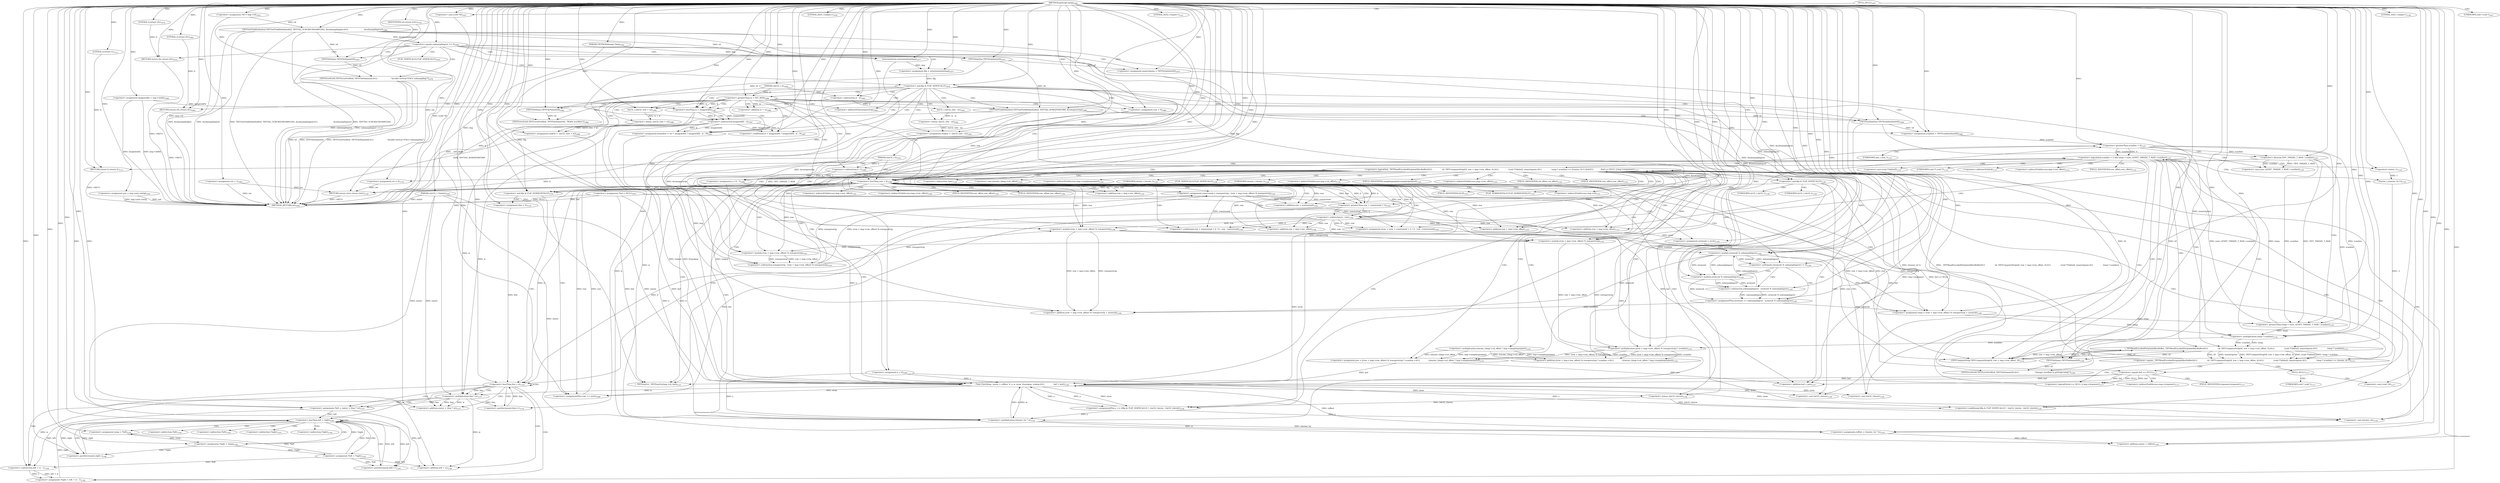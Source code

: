 digraph "gtStripContig" {  
"48316" [label = <(METHOD,gtStripContig)<SUB>1050</SUB>> ]
"48706" [label = <(METHOD_RETURN,int)<SUB>1050</SUB>> ]
"48317" [label = <(PARAM,TIFFRGBAImage *img)<SUB>1050</SUB>> ]
"48318" [label = <(PARAM,uint32_t *raster)<SUB>1050</SUB>> ]
"48319" [label = <(PARAM,uint32_t w)<SUB>1050</SUB>> ]
"48320" [label = <(PARAM,uint32_t h)<SUB>1051</SUB>> ]
"48323" [label = <(&lt;operator&gt;.assignment,*tif = img-&gt;tif)<SUB>1053</SUB>> ]
"48329" [label = <(&lt;operator&gt;.assignment,put = img-&gt;put.contig)<SUB>1054</SUB>> ]
"48343" [label = <(&lt;operator&gt;.assignment,*buf = NULL)<SUB>1057</SUB>> ]
"48354" [label = <(&lt;operator&gt;.assignment,imagewidth = img-&gt;width)<SUB>1060</SUB>> ]
"48364" [label = <(&lt;operator&gt;.assignment,ret = 1)<SUB>1063</SUB>> ]
"48368" [label = <(TIFFGetFieldDefaulted,TIFFGetFieldDefaulted(tif, TIFFTAG_YCBCRSUBSAMPLING, &amp;subsamplinghor,\012                          &amp;subsamplingver))<SUB>1066</SUB>> ]
"48387" [label = <(&lt;operator&gt;.assignment,maxstripsize = TIFFStripSize(tif))<SUB>1075</SUB>> ]
"48391" [label = <(&lt;operator&gt;.assignment,flip = setorientation(img))<SUB>1077</SUB>> ]
"48438" [label = <(TIFFGetFieldDefaulted,TIFFGetFieldDefaulted(tif, TIFFTAG_ROWSPERSTRIP, &amp;rowsperstrip))<SUB>1094</SUB>> ]
"48443" [label = <(&lt;operator&gt;.assignment,scanline = TIFFScanlineSize(tif))<SUB>1096</SUB>> ]
"48447" [label = <(&lt;operator&gt;.assignment,fromskew = (w &lt; imagewidth ? imagewidth - w : 0))<SUB>1097</SUB>> ]
"48699" [label = <(_TIFFfreeExt,_TIFFfreeExt(img-&gt;tif, buf))<SUB>1151</SUB>> ]
"48704" [label = <(RETURN,return (ret);,return (ret);)<SUB>1152</SUB>> ]
"48376" [label = <(&lt;operator&gt;.equals,subsamplingver == 0)<SUB>1068</SUB>> ]
"48396" [label = <(&lt;operator&gt;.and,flip &amp; FLIP_VERTICALLY)<SUB>1078</SUB>> ]
"48462" [label = <(&lt;operator&gt;.lessThan,row &lt; h)<SUB>1098</SUB>> ]
"48465" [label = <(&lt;operator&gt;.assignmentPlus,row += nrow)<SUB>1098</SUB>> ]
"48642" [label = <(&lt;operator&gt;.and,flip &amp; FLIP_HORIZONTALLY)<SUB>1131</SUB>> ]
"48705" [label = <(IDENTIFIER,ret,return (ret);)<SUB>1152</SUB>> ]
"48380" [label = <(TIFFErrorExtR,TIFFErrorExtR(tif, TIFFFileName(tif),\012                      &quot;Invalid vertical YCbCr subsampling&quot;))<SUB>1070</SUB>> ]
"48385" [label = <(RETURN,return (0);,return (0);)<SUB>1072</SUB>> ]
"48389" [label = <(TIFFStripSize,TIFFStripSize(tif))<SUB>1075</SUB>> ]
"48393" [label = <(setorientation,setorientation(img))<SUB>1077</SUB>> ]
"48414" [label = <(&lt;operator&gt;.assignment,y = h - 1)<SUB>1085</SUB>> ]
"48419" [label = <(&lt;operator&gt;.assignment,toskew = -(int32_t)(w + w))<SUB>1086</SUB>> ]
"48445" [label = <(TIFFScanlineSize,TIFFScanlineSize(tif))<SUB>1096</SUB>> ]
"48449" [label = <(&lt;operator&gt;.conditional,w &lt; imagewidth ? imagewidth - w : 0)<SUB>1097</SUB>> ]
"48459" [label = <(&lt;operator&gt;.assignment,row = 0)<SUB>1098</SUB>> ]
"48470" [label = <(&lt;operator&gt;.assignment,rowstoread = rowsperstrip - (row + img-&gt;row_offset) % rowsperstrip)<SUB>1101</SUB>> ]
"48481" [label = <(&lt;operator&gt;.assignment,nrow = (row + rowstoread &gt; h ? h - row : rowstoread))<SUB>1102</SUB>> ]
"48493" [label = <(&lt;operator&gt;.assignment,nrowsub = nrow)<SUB>1103</SUB>> ]
"48510" [label = <(&lt;operator&gt;.assignment,temp = (row + img-&gt;row_offset) % rowsperstrip + nrowsub)<SUB>1106</SUB>> ]
"48581" [label = <(&lt;operator&gt;.assignment,pos = ((row + img-&gt;row_offset) % rowsperstrip) * scanline +\012              ((tmsize_t)img-&gt;col_offset * img-&gt;samplesperpixel))<SUB>1123</SUB>> ]
"48603" [label = <(&lt;operator&gt;.assignment,roffset = (tmsize_t)y * w)<SUB>1125</SUB>> ]
"48610" [label = <(*put,(*put)(img, raster + roffset, 0, y, w, nrow, fromskew, toskew,\012               buf + pos))<SUB>1126</SUB>> ]
"48626" [label = <(&lt;operator&gt;.assignmentPlus,y += ((flip &amp; FLIP_VERTICALLY) ? -(int32_t)nrow : (int32_t)nrow))<SUB>1128</SUB>> ]
"48347" [label = <(&lt;operator&gt;.cast,(void *)0)<SUB>1057</SUB>> ]
"48386" [label = <(LITERAL,0,return (0);)<SUB>1072</SUB>> ]
"48403" [label = <(&lt;operator&gt;.greaterThan,w &gt; INT_MAX)<SUB>1080</SUB>> ]
"48428" [label = <(&lt;operator&gt;.assignment,y = 0)<SUB>1090</SUB>> ]
"48431" [label = <(&lt;operator&gt;.assignment,toskew = -(int32_t)(w - w))<SUB>1091</SUB>> ]
"48450" [label = <(&lt;operator&gt;.lessThan,w &lt; imagewidth)<SUB>1097</SUB>> ]
"48453" [label = <(&lt;operator&gt;.subtraction,imagewidth - w)<SUB>1097</SUB>> ]
"48497" [label = <(&lt;operator&gt;.notEquals,(nrowsub % subsamplingver) != 0)<SUB>1104</SUB>> ]
"48522" [label = <(&lt;operator&gt;.logicalAnd,scanline &gt; 0 &amp;&amp; temp &gt; (size_t)(TIFF_TMSIZE_T_MAX / scanline))<SUB>1107</SUB>> ]
"48542" [label = <(&lt;operator&gt;.logicalAnd,_TIFFReadEncodedStripAndAllocBuffer(\012                tif, TIFFComputeStrip(tif, row + img-&gt;row_offset, 0),\012                (void **)(&amp;buf), maxstripsize,\012                temp * scanline) == (tmsize_t)(-1) &amp;&amp;\012            (buf == NULL || img-&gt;stoponerr))<SUB>1113</SUB>> ]
"48654" [label = <(&lt;operator&gt;.lessThan,line &lt; h)<SUB>1135</SUB>> ]
"48657" [label = <(&lt;operator&gt;.postIncrement,line++)<SUB>1135</SUB>> ]
"48382" [label = <(TIFFFileName,TIFFFileName(tif))<SUB>1070</SUB>> ]
"48400" [label = <(LITERAL,0x01,&lt;empty&gt;)<SUB>1078</SUB>> ]
"48407" [label = <(TIFFErrorExtR,TIFFErrorExtR(tif, TIFFFileName(tif), &quot;Width overflow&quot;))<SUB>1082</SUB>> ]
"48412" [label = <(RETURN,return (0);,return (0);)<SUB>1083</SUB>> ]
"48416" [label = <(&lt;operator&gt;.subtraction,h - 1)<SUB>1085</SUB>> ]
"48421" [label = <(&lt;operator&gt;.minus,-(int32_t)(w + w))<SUB>1086</SUB>> ]
"48472" [label = <(&lt;operator&gt;.subtraction,rowsperstrip - (row + img-&gt;row_offset) % rowsperstrip)<SUB>1101</SUB>> ]
"48483" [label = <(&lt;operator&gt;.conditional,row + rowstoread &gt; h ? h - row : rowstoread)<SUB>1102</SUB>> ]
"48503" [label = <(&lt;operator&gt;.assignmentPlus,nrowsub += subsamplingver - nrowsub % subsamplingver)<SUB>1105</SUB>> ]
"48512" [label = <(&lt;operator&gt;.addition,(row + img-&gt;row_offset) % rowsperstrip + nrowsub)<SUB>1106</SUB>> ]
"48534" [label = <(TIFFErrorExtR,TIFFErrorExtR(tif, TIFFFileName(tif),\012                          &quot;Integer overflow in gtStripContig&quot;))<SUB>1109</SUB>> ]
"48539" [label = <(RETURN,return 0;,return 0;)<SUB>1111</SUB>> ]
"48577" [label = <(&lt;operator&gt;.assignment,ret = 0)<SUB>1119</SUB>> ]
"48583" [label = <(&lt;operator&gt;.addition,((row + img-&gt;row_offset) % rowsperstrip) * scanline +\012              ((tmsize_t)img-&gt;col_offset * img-&gt;samplesperpixel))<SUB>1123</SUB>> ]
"48605" [label = <(&lt;operator&gt;.multiplication,(tmsize_t)y * w)<SUB>1125</SUB>> ]
"48614" [label = <(&lt;operator&gt;.addition,raster + roffset)<SUB>1126</SUB>> ]
"48623" [label = <(&lt;operator&gt;.addition,buf + pos)<SUB>1127</SUB>> ]
"48628" [label = <(&lt;operator&gt;.conditional,(flip &amp; FLIP_VERTICALLY) ? -(int32_t)nrow : (int32_t)nrow)<SUB>1128</SUB>> ]
"48646" [label = <(LITERAL,0x02,&lt;empty&gt;)<SUB>1131</SUB>> ]
"48651" [label = <(&lt;operator&gt;.assignment,line = 0)<SUB>1135</SUB>> ]
"48661" [label = <(&lt;operator&gt;.assignment,*left = raster + (line * w))<SUB>1137</SUB>> ]
"48669" [label = <(&lt;operator&gt;.assignment,*right = left + w - 1)<SUB>1138</SUB>> ]
"48413" [label = <(LITERAL,0,return (0);)<SUB>1083</SUB>> ]
"48422" [label = <(int32_t,(int32_t)(w + w))<SUB>1086</SUB>> ]
"48433" [label = <(&lt;operator&gt;.minus,-(int32_t)(w - w))<SUB>1091</SUB>> ]
"48474" [label = <(&lt;operator&gt;.modulo,(row + img-&gt;row_offset) % rowsperstrip)<SUB>1101</SUB>> ]
"48484" [label = <(&lt;operator&gt;.greaterThan,row + rowstoread &gt; h)<SUB>1102</SUB>> ]
"48489" [label = <(&lt;operator&gt;.subtraction,h - row)<SUB>1102</SUB>> ]
"48498" [label = <(&lt;operator&gt;.modulo,nrowsub % subsamplingver)<SUB>1104</SUB>> ]
"48513" [label = <(&lt;operator&gt;.modulo,(row + img-&gt;row_offset) % rowsperstrip)<SUB>1106</SUB>> ]
"48523" [label = <(&lt;operator&gt;.greaterThan,scanline &gt; 0)<SUB>1107</SUB>> ]
"48526" [label = <(&lt;operator&gt;.greaterThan,temp &gt; (size_t)(TIFF_TMSIZE_T_MAX / scanline))<SUB>1107</SUB>> ]
"48540" [label = <(LITERAL,0,return 0;)<SUB>1111</SUB>> ]
"48543" [label = <(&lt;operator&gt;.equals,_TIFFReadEncodedStripAndAllocBuffer(\012                tif, TIFFComputeStrip(tif, row + img-&gt;row_offset, 0),\012                (void **)(&amp;buf), maxstripsize,\012                temp * scanline) == (tmsize_t)(-1))<SUB>1113</SUB>> ]
"48565" [label = <(&lt;operator&gt;.logicalOr,buf == NULL || img-&gt;stoponerr)<SUB>1117</SUB>> ]
"48584" [label = <(&lt;operator&gt;.multiplication,((row + img-&gt;row_offset) % rowsperstrip) * scanline)<SUB>1123</SUB>> ]
"48593" [label = <(&lt;operator&gt;.multiplication,(tmsize_t)img-&gt;col_offset * img-&gt;samplesperpixel)<SUB>1124</SUB>> ]
"48606" [label = <(&lt;operator&gt;.cast,(tmsize_t)y)<SUB>1125</SUB>> ]
"48629" [label = <(&lt;operator&gt;.and,flip &amp; FLIP_VERTICALLY)<SUB>1128</SUB>> ]
"48634" [label = <(&lt;operator&gt;.minus,-(int32_t)nrow)<SUB>1128</SUB>> ]
"48638" [label = <(&lt;operator&gt;.cast,(int32_t)nrow)<SUB>1128</SUB>> ]
"48677" [label = <(&lt;operator&gt;.lessThan,left &lt; right)<SUB>1140</SUB>> ]
"48409" [label = <(TIFFFileName,TIFFFileName(tif))<SUB>1082</SUB>> ]
"48423" [label = <(&lt;operator&gt;.addition,w + w)<SUB>1086</SUB>> ]
"48434" [label = <(int32_t,(int32_t)(w - w))<SUB>1091</SUB>> ]
"48475" [label = <(&lt;operator&gt;.addition,row + img-&gt;row_offset)<SUB>1101</SUB>> ]
"48485" [label = <(&lt;operator&gt;.addition,row + rowstoread)<SUB>1102</SUB>> ]
"48505" [label = <(&lt;operator&gt;.subtraction,subsamplingver - nrowsub % subsamplingver)<SUB>1105</SUB>> ]
"48514" [label = <(&lt;operator&gt;.addition,row + img-&gt;row_offset)<SUB>1106</SUB>> ]
"48528" [label = <(&lt;operator&gt;.cast,(size_t)(TIFF_TMSIZE_T_MAX / scanline))<SUB>1107</SUB>> ]
"48536" [label = <(TIFFFileName,TIFFFileName(tif))<SUB>1109</SUB>> ]
"48544" [label = <(_TIFFReadEncodedStripAndAllocBuffer,_TIFFReadEncodedStripAndAllocBuffer(\012                tif, TIFFComputeStrip(tif, row + img-&gt;row_offset, 0),\012                (void **)(&amp;buf), maxstripsize,\012                temp * scanline))<SUB>1113</SUB>> ]
"48562" [label = <(tmsize_t,(tmsize_t)(-1))<SUB>1116</SUB>> ]
"48566" [label = <(&lt;operator&gt;.equals,buf == NULL)<SUB>1117</SUB>> ]
"48585" [label = <(&lt;operator&gt;.modulo,(row + img-&gt;row_offset) % rowsperstrip)<SUB>1123</SUB>> ]
"48635" [label = <(&lt;operator&gt;.cast,(int32_t)nrow)<SUB>1128</SUB>> ]
"48663" [label = <(&lt;operator&gt;.addition,raster + (line * w))<SUB>1137</SUB>> ]
"48671" [label = <(&lt;operator&gt;.subtraction,left + w - 1)<SUB>1138</SUB>> ]
"48682" [label = <(&lt;operator&gt;.assignment,temp = *left)<SUB>1142</SUB>> ]
"48686" [label = <(&lt;operator&gt;.assignment,*left = *right)<SUB>1143</SUB>> ]
"48691" [label = <(&lt;operator&gt;.assignment,*right = temp)<SUB>1144</SUB>> ]
"48695" [label = <(&lt;operator&gt;.postIncrement,left++)<SUB>1145</SUB>> ]
"48697" [label = <(&lt;operator&gt;.postDecrement,right--)<SUB>1146</SUB>> ]
"48435" [label = <(&lt;operator&gt;.subtraction,w - w)<SUB>1091</SUB>> ]
"48507" [label = <(&lt;operator&gt;.modulo,nrowsub % subsamplingver)<SUB>1105</SUB>> ]
"48530" [label = <(&lt;operator&gt;.division,TIFF_TMSIZE_T_MAX / scanline)<SUB>1107</SUB>> ]
"48546" [label = <(TIFFComputeStrip,TIFFComputeStrip(tif, row + img-&gt;row_offset, 0))<SUB>1114</SUB>> ]
"48559" [label = <(&lt;operator&gt;.multiplication,temp * scanline)<SUB>1116</SUB>> ]
"48563" [label = <(&lt;operator&gt;.minus,-1)<SUB>1116</SUB>> ]
"48586" [label = <(&lt;operator&gt;.addition,row + img-&gt;row_offset)<SUB>1123</SUB>> ]
"48633" [label = <(LITERAL,0x01,&lt;empty&gt;)<SUB>1128</SUB>> ]
"48665" [label = <(&lt;operator&gt;.multiplication,line * w)<SUB>1137</SUB>> ]
"48672" [label = <(&lt;operator&gt;.addition,left + w)<SUB>1138</SUB>> ]
"48548" [label = <(&lt;operator&gt;.addition,row + img-&gt;row_offset)<SUB>1114</SUB>> ]
"48570" [label = <(&lt;operator&gt;.cast,(void *)0)<SUB>1117</SUB>> ]
"48345" [label = <(NULL,NULL)<SUB>1057</SUB>> ]
"48441" [label = <(&lt;operator&gt;.addressOf,&amp;rowsperstrip)<SUB>1094</SUB>> ]
"48700" [label = <(&lt;operator&gt;.indirectFieldAccess,img-&gt;tif)<SUB>1151</SUB>> ]
"48398" [label = <(FLIP_VERTICALLY,FLIP_VERTICALLY)<SUB>1078</SUB>> ]
"48644" [label = <(FLIP_HORIZONTALLY,FLIP_HORIZONTALLY)<SUB>1131</SUB>> ]
"48702" [label = <(FIELD_IDENTIFIER,tif,tif)<SUB>1151</SUB>> ]
"48611" [label = <(&lt;operator&gt;.indirection,*put)<SUB>1126</SUB>> ]
"48348" [label = <(UNKNOWN,void *,void *)<SUB>1057</SUB>> ]
"48573" [label = <(&lt;operator&gt;.indirectFieldAccess,img-&gt;stoponerr)<SUB>1117</SUB>> ]
"48594" [label = <(&lt;operator&gt;.cast,(tmsize_t)img-&gt;col_offset)<SUB>1124</SUB>> ]
"48599" [label = <(&lt;operator&gt;.indirectFieldAccess,img-&gt;samplesperpixel)<SUB>1124</SUB>> ]
"48607" [label = <(UNKNOWN,tmsize_t,tmsize_t)<SUB>1125</SUB>> ]
"48631" [label = <(FLIP_VERTICALLY,FLIP_VERTICALLY)<SUB>1128</SUB>> ]
"48639" [label = <(UNKNOWN,int32_t,int32_t)<SUB>1128</SUB>> ]
"48477" [label = <(&lt;operator&gt;.indirectFieldAccess,img-&gt;row_offset)<SUB>1101</SUB>> ]
"48516" [label = <(&lt;operator&gt;.indirectFieldAccess,img-&gt;row_offset)<SUB>1106</SUB>> ]
"48529" [label = <(UNKNOWN,size_t,size_t)<SUB>1107</SUB>> ]
"48554" [label = <(&lt;operator&gt;.cast,(void **)(&amp;buf))<SUB>1115</SUB>> ]
"48568" [label = <(NULL,NULL)<SUB>1117</SUB>> ]
"48575" [label = <(FIELD_IDENTIFIER,stoponerr,stoponerr)<SUB>1117</SUB>> ]
"48595" [label = <(UNKNOWN,tmsize_t,tmsize_t)<SUB>1124</SUB>> ]
"48596" [label = <(&lt;operator&gt;.indirectFieldAccess,img-&gt;col_offset)<SUB>1124</SUB>> ]
"48601" [label = <(FIELD_IDENTIFIER,samplesperpixel,samplesperpixel)<SUB>1124</SUB>> ]
"48636" [label = <(UNKNOWN,int32_t,int32_t)<SUB>1128</SUB>> ]
"48479" [label = <(FIELD_IDENTIFIER,row_offset,row_offset)<SUB>1101</SUB>> ]
"48518" [label = <(FIELD_IDENTIFIER,row_offset,row_offset)<SUB>1106</SUB>> ]
"48555" [label = <(UNKNOWN,void **,void **)<SUB>1115</SUB>> ]
"48556" [label = <(&lt;operator&gt;.addressOf,&amp;buf)<SUB>1115</SUB>> ]
"48588" [label = <(&lt;operator&gt;.indirectFieldAccess,img-&gt;row_offset)<SUB>1123</SUB>> ]
"48598" [label = <(FIELD_IDENTIFIER,col_offset,col_offset)<SUB>1124</SUB>> ]
"48684" [label = <(&lt;operator&gt;.indirection,*left)<SUB>1142</SUB>> ]
"48687" [label = <(&lt;operator&gt;.indirection,*left)<SUB>1143</SUB>> ]
"48689" [label = <(&lt;operator&gt;.indirection,*right)<SUB>1143</SUB>> ]
"48692" [label = <(&lt;operator&gt;.indirection,*right)<SUB>1144</SUB>> ]
"48550" [label = <(&lt;operator&gt;.indirectFieldAccess,img-&gt;row_offset)<SUB>1114</SUB>> ]
"48590" [label = <(FIELD_IDENTIFIER,row_offset,row_offset)<SUB>1123</SUB>> ]
"48552" [label = <(FIELD_IDENTIFIER,row_offset,row_offset)<SUB>1114</SUB>> ]
"48571" [label = <(UNKNOWN,void *,void *)<SUB>1117</SUB>> ]
  "48412" -> "48706"  [ label = "DDG: &lt;RET&gt;"] 
  "48385" -> "48706"  [ label = "DDG: &lt;RET&gt;"] 
  "48539" -> "48706"  [ label = "DDG: &lt;RET&gt;"] 
  "48704" -> "48706"  [ label = "DDG: &lt;RET&gt;"] 
  "48317" -> "48706"  [ label = "DDG: img"] 
  "48318" -> "48706"  [ label = "DDG: raster"] 
  "48319" -> "48706"  [ label = "DDG: w"] 
  "48320" -> "48706"  [ label = "DDG: h"] 
  "48323" -> "48706"  [ label = "DDG: img-&gt;tif"] 
  "48329" -> "48706"  [ label = "DDG: put"] 
  "48329" -> "48706"  [ label = "DDG: img-&gt;put.contig"] 
  "48343" -> "48706"  [ label = "DDG: buf"] 
  "48343" -> "48706"  [ label = "DDG: NULL"] 
  "48347" -> "48706"  [ label = "DDG: (void *)0"] 
  "48354" -> "48706"  [ label = "DDG: imagewidth"] 
  "48354" -> "48706"  [ label = "DDG: img-&gt;width"] 
  "48364" -> "48706"  [ label = "DDG: ret"] 
  "48368" -> "48706"  [ label = "DDG: &amp;subsamplinghor"] 
  "48368" -> "48706"  [ label = "DDG: &amp;subsamplingver"] 
  "48368" -> "48706"  [ label = "DDG: TIFFGetFieldDefaulted(tif, TIFFTAG_YCBCRSUBSAMPLING, &amp;subsamplinghor,\012                          &amp;subsamplingver)"] 
  "48376" -> "48706"  [ label = "DDG: subsamplingver"] 
  "48376" -> "48706"  [ label = "DDG: subsamplingver == 0"] 
  "48380" -> "48706"  [ label = "DDG: tif"] 
  "48380" -> "48706"  [ label = "DDG: TIFFFileName(tif)"] 
  "48380" -> "48706"  [ label = "DDG: TIFFErrorExtR(tif, TIFFFileName(tif),\012                      &quot;Invalid vertical YCbCr subsampling&quot;)"] 
  "48530" -> "48706"  [ label = "DDG: TIFF_TMSIZE_T_MAX"] 
  "48368" -> "48706"  [ label = "DDG: TIFFTAG_YCBCRSUBSAMPLING"] 
  "48403" -> "48706"  [ label = "DDG: __INT_MAX__"] 
  "48438" -> "48706"  [ label = "DDG: TIFFTAG_ROWSPERSTRIP"] 
  "48316" -> "48317"  [ label = "DDG: "] 
  "48316" -> "48318"  [ label = "DDG: "] 
  "48316" -> "48319"  [ label = "DDG: "] 
  "48316" -> "48320"  [ label = "DDG: "] 
  "48316" -> "48343"  [ label = "DDG: "] 
  "48316" -> "48364"  [ label = "DDG: "] 
  "48389" -> "48387"  [ label = "DDG: tif"] 
  "48393" -> "48391"  [ label = "DDG: img"] 
  "48445" -> "48443"  [ label = "DDG: tif"] 
  "48453" -> "48447"  [ label = "DDG: imagewidth"] 
  "48453" -> "48447"  [ label = "DDG: w"] 
  "48316" -> "48447"  [ label = "DDG: "] 
  "48705" -> "48704"  [ label = "DDG: ret"] 
  "48577" -> "48704"  [ label = "DDG: ret"] 
  "48364" -> "48704"  [ label = "DDG: ret"] 
  "48316" -> "48323"  [ label = "DDG: "] 
  "48316" -> "48329"  [ label = "DDG: "] 
  "48316" -> "48354"  [ label = "DDG: "] 
  "48323" -> "48368"  [ label = "DDG: tif"] 
  "48316" -> "48368"  [ label = "DDG: "] 
  "48316" -> "48387"  [ label = "DDG: "] 
  "48316" -> "48391"  [ label = "DDG: "] 
  "48389" -> "48438"  [ label = "DDG: tif"] 
  "48316" -> "48438"  [ label = "DDG: "] 
  "48316" -> "48443"  [ label = "DDG: "] 
  "48316" -> "48465"  [ label = "DDG: "] 
  "48610" -> "48465"  [ label = "DDG: nrow"] 
  "48343" -> "48699"  [ label = "DDG: buf"] 
  "48566" -> "48699"  [ label = "DDG: buf"] 
  "48316" -> "48699"  [ label = "DDG: "] 
  "48316" -> "48705"  [ label = "DDG: "] 
  "48368" -> "48376"  [ label = "DDG: &amp;subsamplingver"] 
  "48316" -> "48376"  [ label = "DDG: "] 
  "48386" -> "48385"  [ label = "DDG: 0"] 
  "48316" -> "48385"  [ label = "DDG: "] 
  "48368" -> "48389"  [ label = "DDG: tif"] 
  "48316" -> "48389"  [ label = "DDG: "] 
  "48317" -> "48393"  [ label = "DDG: img"] 
  "48316" -> "48393"  [ label = "DDG: "] 
  "48391" -> "48396"  [ label = "DDG: flip"] 
  "48316" -> "48396"  [ label = "DDG: "] 
  "48416" -> "48414"  [ label = "DDG: h"] 
  "48416" -> "48414"  [ label = "DDG: 1"] 
  "48421" -> "48419"  [ label = "DDG: (int32_t)(w + w)"] 
  "48438" -> "48445"  [ label = "DDG: tif"] 
  "48316" -> "48445"  [ label = "DDG: "] 
  "48453" -> "48449"  [ label = "DDG: imagewidth"] 
  "48453" -> "48449"  [ label = "DDG: w"] 
  "48316" -> "48449"  [ label = "DDG: "] 
  "48316" -> "48459"  [ label = "DDG: "] 
  "48459" -> "48462"  [ label = "DDG: row"] 
  "48465" -> "48462"  [ label = "DDG: row"] 
  "48316" -> "48462"  [ label = "DDG: "] 
  "48416" -> "48462"  [ label = "DDG: h"] 
  "48484" -> "48462"  [ label = "DDG: h"] 
  "48489" -> "48462"  [ label = "DDG: h"] 
  "48320" -> "48462"  [ label = "DDG: h"] 
  "48489" -> "48465"  [ label = "DDG: row"] 
  "48462" -> "48465"  [ label = "DDG: row"] 
  "48472" -> "48470"  [ label = "DDG: rowsperstrip"] 
  "48472" -> "48470"  [ label = "DDG: (row + img-&gt;row_offset) % rowsperstrip"] 
  "48489" -> "48481"  [ label = "DDG: h"] 
  "48489" -> "48481"  [ label = "DDG: row"] 
  "48316" -> "48481"  [ label = "DDG: "] 
  "48470" -> "48481"  [ label = "DDG: rowstoread"] 
  "48481" -> "48493"  [ label = "DDG: nrow"] 
  "48316" -> "48493"  [ label = "DDG: "] 
  "48513" -> "48510"  [ label = "DDG: row + img-&gt;row_offset"] 
  "48513" -> "48510"  [ label = "DDG: rowsperstrip"] 
  "48498" -> "48510"  [ label = "DDG: nrowsub"] 
  "48503" -> "48510"  [ label = "DDG: nrowsub"] 
  "48316" -> "48510"  [ label = "DDG: "] 
  "48584" -> "48581"  [ label = "DDG: (row + img-&gt;row_offset) % rowsperstrip"] 
  "48584" -> "48581"  [ label = "DDG: scanline"] 
  "48593" -> "48581"  [ label = "DDG: (tmsize_t)img-&gt;col_offset"] 
  "48593" -> "48581"  [ label = "DDG: img-&gt;samplesperpixel"] 
  "48605" -> "48603"  [ label = "DDG: (tmsize_t)y"] 
  "48605" -> "48603"  [ label = "DDG: w"] 
  "48634" -> "48626"  [ label = "DDG: (int32_t)nrow"] 
  "48610" -> "48626"  [ label = "DDG: nrow"] 
  "48316" -> "48626"  [ label = "DDG: "] 
  "48396" -> "48642"  [ label = "DDG: flip"] 
  "48629" -> "48642"  [ label = "DDG: flip"] 
  "48316" -> "48642"  [ label = "DDG: "] 
  "48316" -> "48347"  [ label = "DDG: "] 
  "48382" -> "48380"  [ label = "DDG: tif"] 
  "48316" -> "48380"  [ label = "DDG: "] 
  "48316" -> "48386"  [ label = "DDG: "] 
  "48316" -> "48414"  [ label = "DDG: "] 
  "48316" -> "48419"  [ label = "DDG: "] 
  "48316" -> "48428"  [ label = "DDG: "] 
  "48433" -> "48431"  [ label = "DDG: (int32_t)(w - w)"] 
  "48435" -> "48450"  [ label = "DDG: w"] 
  "48316" -> "48450"  [ label = "DDG: "] 
  "48403" -> "48450"  [ label = "DDG: w"] 
  "48354" -> "48450"  [ label = "DDG: imagewidth"] 
  "48450" -> "48453"  [ label = "DDG: imagewidth"] 
  "48316" -> "48453"  [ label = "DDG: "] 
  "48450" -> "48453"  [ label = "DDG: w"] 
  "48316" -> "48470"  [ label = "DDG: "] 
  "48316" -> "48581"  [ label = "DDG: "] 
  "48316" -> "48603"  [ label = "DDG: "] 
  "48393" -> "48610"  [ label = "DDG: img"] 
  "48316" -> "48610"  [ label = "DDG: "] 
  "48318" -> "48610"  [ label = "DDG: raster"] 
  "48603" -> "48610"  [ label = "DDG: roffset"] 
  "48428" -> "48610"  [ label = "DDG: y"] 
  "48414" -> "48610"  [ label = "DDG: y"] 
  "48626" -> "48610"  [ label = "DDG: y"] 
  "48605" -> "48610"  [ label = "DDG: w"] 
  "48481" -> "48610"  [ label = "DDG: nrow"] 
  "48447" -> "48610"  [ label = "DDG: fromskew"] 
  "48431" -> "48610"  [ label = "DDG: toskew"] 
  "48419" -> "48610"  [ label = "DDG: toskew"] 
  "48343" -> "48610"  [ label = "DDG: buf"] 
  "48566" -> "48610"  [ label = "DDG: buf"] 
  "48581" -> "48610"  [ label = "DDG: pos"] 
  "48610" -> "48626"  [ label = "DDG: y"] 
  "48368" -> "48382"  [ label = "DDG: tif"] 
  "48316" -> "48382"  [ label = "DDG: "] 
  "48316" -> "48400"  [ label = "DDG: "] 
  "48319" -> "48403"  [ label = "DDG: w"] 
  "48316" -> "48403"  [ label = "DDG: "] 
  "48413" -> "48412"  [ label = "DDG: 0"] 
  "48316" -> "48412"  [ label = "DDG: "] 
  "48320" -> "48416"  [ label = "DDG: h"] 
  "48316" -> "48416"  [ label = "DDG: "] 
  "48422" -> "48421"  [ label = "DDG: w + w"] 
  "48316" -> "48431"  [ label = "DDG: "] 
  "48438" -> "48472"  [ label = "DDG: &amp;rowsperstrip"] 
  "48474" -> "48472"  [ label = "DDG: rowsperstrip"] 
  "48316" -> "48472"  [ label = "DDG: "] 
  "48474" -> "48472"  [ label = "DDG: row + img-&gt;row_offset"] 
  "48489" -> "48483"  [ label = "DDG: h"] 
  "48489" -> "48483"  [ label = "DDG: row"] 
  "48316" -> "48483"  [ label = "DDG: "] 
  "48470" -> "48483"  [ label = "DDG: rowstoread"] 
  "48498" -> "48497"  [ label = "DDG: nrowsub"] 
  "48498" -> "48497"  [ label = "DDG: subsamplingver"] 
  "48316" -> "48497"  [ label = "DDG: "] 
  "48505" -> "48503"  [ label = "DDG: subsamplingver"] 
  "48505" -> "48503"  [ label = "DDG: nrowsub % subsamplingver"] 
  "48513" -> "48512"  [ label = "DDG: row + img-&gt;row_offset"] 
  "48513" -> "48512"  [ label = "DDG: rowsperstrip"] 
  "48498" -> "48512"  [ label = "DDG: nrowsub"] 
  "48503" -> "48512"  [ label = "DDG: nrowsub"] 
  "48316" -> "48512"  [ label = "DDG: "] 
  "48523" -> "48522"  [ label = "DDG: scanline"] 
  "48523" -> "48522"  [ label = "DDG: 0"] 
  "48526" -> "48522"  [ label = "DDG: temp"] 
  "48526" -> "48522"  [ label = "DDG: (size_t)(TIFF_TMSIZE_T_MAX / scanline)"] 
  "48540" -> "48539"  [ label = "DDG: 0"] 
  "48316" -> "48539"  [ label = "DDG: "] 
  "48543" -> "48542"  [ label = "DDG: _TIFFReadEncodedStripAndAllocBuffer(\012                tif, TIFFComputeStrip(tif, row + img-&gt;row_offset, 0),\012                (void **)(&amp;buf), maxstripsize,\012                temp * scanline)"] 
  "48543" -> "48542"  [ label = "DDG: (tmsize_t)(-1)"] 
  "48565" -> "48542"  [ label = "DDG: buf == NULL"] 
  "48565" -> "48542"  [ label = "DDG: img-&gt;stoponerr"] 
  "48316" -> "48577"  [ label = "DDG: "] 
  "48584" -> "48583"  [ label = "DDG: (row + img-&gt;row_offset) % rowsperstrip"] 
  "48584" -> "48583"  [ label = "DDG: scanline"] 
  "48593" -> "48583"  [ label = "DDG: (tmsize_t)img-&gt;col_offset"] 
  "48593" -> "48583"  [ label = "DDG: img-&gt;samplesperpixel"] 
  "48428" -> "48605"  [ label = "DDG: y"] 
  "48414" -> "48605"  [ label = "DDG: y"] 
  "48626" -> "48605"  [ label = "DDG: y"] 
  "48316" -> "48605"  [ label = "DDG: "] 
  "48450" -> "48605"  [ label = "DDG: w"] 
  "48453" -> "48605"  [ label = "DDG: w"] 
  "48610" -> "48605"  [ label = "DDG: w"] 
  "48318" -> "48614"  [ label = "DDG: raster"] 
  "48316" -> "48614"  [ label = "DDG: "] 
  "48603" -> "48614"  [ label = "DDG: roffset"] 
  "48343" -> "48623"  [ label = "DDG: buf"] 
  "48566" -> "48623"  [ label = "DDG: buf"] 
  "48316" -> "48623"  [ label = "DDG: "] 
  "48581" -> "48623"  [ label = "DDG: pos"] 
  "48634" -> "48628"  [ label = "DDG: (int32_t)nrow"] 
  "48610" -> "48628"  [ label = "DDG: nrow"] 
  "48316" -> "48628"  [ label = "DDG: "] 
  "48316" -> "48646"  [ label = "DDG: "] 
  "48316" -> "48651"  [ label = "DDG: "] 
  "48651" -> "48654"  [ label = "DDG: line"] 
  "48657" -> "48654"  [ label = "DDG: line"] 
  "48316" -> "48654"  [ label = "DDG: "] 
  "48462" -> "48654"  [ label = "DDG: h"] 
  "48484" -> "48654"  [ label = "DDG: h"] 
  "48489" -> "48654"  [ label = "DDG: h"] 
  "48665" -> "48657"  [ label = "DDG: line"] 
  "48316" -> "48657"  [ label = "DDG: "] 
  "48318" -> "48661"  [ label = "DDG: raster"] 
  "48316" -> "48661"  [ label = "DDG: "] 
  "48665" -> "48661"  [ label = "DDG: line"] 
  "48665" -> "48661"  [ label = "DDG: w"] 
  "48671" -> "48669"  [ label = "DDG: left + w"] 
  "48671" -> "48669"  [ label = "DDG: 1"] 
  "48409" -> "48407"  [ label = "DDG: tif"] 
  "48316" -> "48407"  [ label = "DDG: "] 
  "48316" -> "48413"  [ label = "DDG: "] 
  "48403" -> "48422"  [ label = "DDG: w"] 
  "48316" -> "48422"  [ label = "DDG: "] 
  "48434" -> "48433"  [ label = "DDG: w - w"] 
  "48462" -> "48474"  [ label = "DDG: row"] 
  "48316" -> "48474"  [ label = "DDG: "] 
  "48438" -> "48474"  [ label = "DDG: &amp;rowsperstrip"] 
  "48585" -> "48474"  [ label = "DDG: rowsperstrip"] 
  "48316" -> "48484"  [ label = "DDG: "] 
  "48462" -> "48484"  [ label = "DDG: row"] 
  "48470" -> "48484"  [ label = "DDG: rowstoread"] 
  "48462" -> "48484"  [ label = "DDG: h"] 
  "48484" -> "48489"  [ label = "DDG: h"] 
  "48316" -> "48489"  [ label = "DDG: "] 
  "48462" -> "48489"  [ label = "DDG: row"] 
  "48493" -> "48498"  [ label = "DDG: nrowsub"] 
  "48316" -> "48498"  [ label = "DDG: "] 
  "48368" -> "48498"  [ label = "DDG: &amp;subsamplingver"] 
  "48376" -> "48498"  [ label = "DDG: subsamplingver"] 
  "48505" -> "48498"  [ label = "DDG: subsamplingver"] 
  "48507" -> "48503"  [ label = "DDG: nrowsub"] 
  "48316" -> "48503"  [ label = "DDG: "] 
  "48489" -> "48513"  [ label = "DDG: row"] 
  "48316" -> "48513"  [ label = "DDG: "] 
  "48462" -> "48513"  [ label = "DDG: row"] 
  "48438" -> "48513"  [ label = "DDG: &amp;rowsperstrip"] 
  "48472" -> "48513"  [ label = "DDG: rowsperstrip"] 
  "48443" -> "48523"  [ label = "DDG: scanline"] 
  "48584" -> "48523"  [ label = "DDG: scanline"] 
  "48316" -> "48523"  [ label = "DDG: "] 
  "48510" -> "48526"  [ label = "DDG: temp"] 
  "48316" -> "48526"  [ label = "DDG: "] 
  "48530" -> "48526"  [ label = "DDG: TIFF_TMSIZE_T_MAX"] 
  "48530" -> "48526"  [ label = "DDG: scanline"] 
  "48536" -> "48534"  [ label = "DDG: tif"] 
  "48316" -> "48534"  [ label = "DDG: "] 
  "48316" -> "48540"  [ label = "DDG: "] 
  "48544" -> "48543"  [ label = "DDG: (void **)(&amp;buf)"] 
  "48544" -> "48543"  [ label = "DDG: temp * scanline"] 
  "48544" -> "48543"  [ label = "DDG: tif"] 
  "48544" -> "48543"  [ label = "DDG: maxstripsize"] 
  "48544" -> "48543"  [ label = "DDG: TIFFComputeStrip(tif, row + img-&gt;row_offset, 0)"] 
  "48562" -> "48543"  [ label = "DDG: -1"] 
  "48566" -> "48565"  [ label = "DDG: buf"] 
  "48566" -> "48565"  [ label = "DDG: NULL"] 
  "48585" -> "48584"  [ label = "DDG: row + img-&gt;row_offset"] 
  "48585" -> "48584"  [ label = "DDG: rowsperstrip"] 
  "48559" -> "48584"  [ label = "DDG: scanline"] 
  "48316" -> "48584"  [ label = "DDG: "] 
  "48428" -> "48606"  [ label = "DDG: y"] 
  "48414" -> "48606"  [ label = "DDG: y"] 
  "48626" -> "48606"  [ label = "DDG: y"] 
  "48316" -> "48606"  [ label = "DDG: "] 
  "48396" -> "48629"  [ label = "DDG: flip"] 
  "48316" -> "48629"  [ label = "DDG: "] 
  "48610" -> "48634"  [ label = "DDG: nrow"] 
  "48316" -> "48634"  [ label = "DDG: "] 
  "48610" -> "48638"  [ label = "DDG: nrow"] 
  "48316" -> "48638"  [ label = "DDG: "] 
  "48316" -> "48669"  [ label = "DDG: "] 
  "48389" -> "48409"  [ label = "DDG: tif"] 
  "48316" -> "48409"  [ label = "DDG: "] 
  "48403" -> "48423"  [ label = "DDG: w"] 
  "48316" -> "48423"  [ label = "DDG: "] 
  "48435" -> "48434"  [ label = "DDG: w"] 
  "48462" -> "48475"  [ label = "DDG: row"] 
  "48316" -> "48475"  [ label = "DDG: "] 
  "48316" -> "48485"  [ label = "DDG: "] 
  "48462" -> "48485"  [ label = "DDG: row"] 
  "48470" -> "48485"  [ label = "DDG: rowstoread"] 
  "48368" -> "48505"  [ label = "DDG: &amp;subsamplingver"] 
  "48507" -> "48505"  [ label = "DDG: subsamplingver"] 
  "48316" -> "48505"  [ label = "DDG: "] 
  "48507" -> "48505"  [ label = "DDG: nrowsub"] 
  "48489" -> "48514"  [ label = "DDG: row"] 
  "48316" -> "48514"  [ label = "DDG: "] 
  "48462" -> "48514"  [ label = "DDG: row"] 
  "48530" -> "48528"  [ label = "DDG: TIFF_TMSIZE_T_MAX"] 
  "48530" -> "48528"  [ label = "DDG: scanline"] 
  "48445" -> "48536"  [ label = "DDG: tif"] 
  "48544" -> "48536"  [ label = "DDG: tif"] 
  "48316" -> "48536"  [ label = "DDG: "] 
  "48546" -> "48544"  [ label = "DDG: tif"] 
  "48316" -> "48544"  [ label = "DDG: "] 
  "48546" -> "48544"  [ label = "DDG: row + img-&gt;row_offset"] 
  "48546" -> "48544"  [ label = "DDG: 0"] 
  "48387" -> "48544"  [ label = "DDG: maxstripsize"] 
  "48559" -> "48544"  [ label = "DDG: temp"] 
  "48559" -> "48544"  [ label = "DDG: scanline"] 
  "48563" -> "48562"  [ label = "DDG: 1"] 
  "48343" -> "48566"  [ label = "DDG: buf"] 
  "48316" -> "48566"  [ label = "DDG: "] 
  "48316" -> "48585"  [ label = "DDG: "] 
  "48489" -> "48585"  [ label = "DDG: row"] 
  "48462" -> "48585"  [ label = "DDG: row"] 
  "48438" -> "48585"  [ label = "DDG: &amp;rowsperstrip"] 
  "48513" -> "48585"  [ label = "DDG: rowsperstrip"] 
  "48610" -> "48635"  [ label = "DDG: nrow"] 
  "48316" -> "48635"  [ label = "DDG: "] 
  "48318" -> "48663"  [ label = "DDG: raster"] 
  "48316" -> "48663"  [ label = "DDG: "] 
  "48665" -> "48663"  [ label = "DDG: line"] 
  "48665" -> "48663"  [ label = "DDG: w"] 
  "48661" -> "48671"  [ label = "DDG: left"] 
  "48686" -> "48671"  [ label = "DDG: *left"] 
  "48316" -> "48671"  [ label = "DDG: "] 
  "48665" -> "48671"  [ label = "DDG: w"] 
  "48686" -> "48677"  [ label = "DDG: *left"] 
  "48695" -> "48677"  [ label = "DDG: left"] 
  "48316" -> "48677"  [ label = "DDG: "] 
  "48661" -> "48677"  [ label = "DDG: left"] 
  "48669" -> "48677"  [ label = "DDG: right"] 
  "48691" -> "48677"  [ label = "DDG: *right"] 
  "48697" -> "48677"  [ label = "DDG: right"] 
  "48686" -> "48682"  [ label = "DDG: *left"] 
  "48691" -> "48686"  [ label = "DDG: *right"] 
  "48682" -> "48691"  [ label = "DDG: temp"] 
  "48316" -> "48691"  [ label = "DDG: "] 
  "48319" -> "48435"  [ label = "DDG: w"] 
  "48316" -> "48435"  [ label = "DDG: "] 
  "48498" -> "48507"  [ label = "DDG: nrowsub"] 
  "48316" -> "48507"  [ label = "DDG: "] 
  "48368" -> "48507"  [ label = "DDG: &amp;subsamplingver"] 
  "48498" -> "48507"  [ label = "DDG: subsamplingver"] 
  "48316" -> "48530"  [ label = "DDG: "] 
  "48523" -> "48530"  [ label = "DDG: scanline"] 
  "48445" -> "48546"  [ label = "DDG: tif"] 
  "48544" -> "48546"  [ label = "DDG: tif"] 
  "48316" -> "48546"  [ label = "DDG: "] 
  "48489" -> "48546"  [ label = "DDG: row"] 
  "48462" -> "48546"  [ label = "DDG: row"] 
  "48510" -> "48559"  [ label = "DDG: temp"] 
  "48526" -> "48559"  [ label = "DDG: temp"] 
  "48316" -> "48559"  [ label = "DDG: "] 
  "48523" -> "48559"  [ label = "DDG: scanline"] 
  "48530" -> "48559"  [ label = "DDG: scanline"] 
  "48316" -> "48563"  [ label = "DDG: "] 
  "48316" -> "48586"  [ label = "DDG: "] 
  "48489" -> "48586"  [ label = "DDG: row"] 
  "48462" -> "48586"  [ label = "DDG: row"] 
  "48316" -> "48633"  [ label = "DDG: "] 
  "48654" -> "48665"  [ label = "DDG: line"] 
  "48316" -> "48665"  [ label = "DDG: "] 
  "48450" -> "48665"  [ label = "DDG: w"] 
  "48453" -> "48665"  [ label = "DDG: w"] 
  "48610" -> "48665"  [ label = "DDG: w"] 
  "48661" -> "48672"  [ label = "DDG: left"] 
  "48686" -> "48672"  [ label = "DDG: *left"] 
  "48316" -> "48672"  [ label = "DDG: "] 
  "48665" -> "48672"  [ label = "DDG: w"] 
  "48316" -> "48682"  [ label = "DDG: "] 
  "48677" -> "48695"  [ label = "DDG: left"] 
  "48686" -> "48695"  [ label = "DDG: *left"] 
  "48316" -> "48695"  [ label = "DDG: "] 
  "48677" -> "48697"  [ label = "DDG: right"] 
  "48691" -> "48697"  [ label = "DDG: *right"] 
  "48316" -> "48697"  [ label = "DDG: "] 
  "48316" -> "48548"  [ label = "DDG: "] 
  "48489" -> "48548"  [ label = "DDG: row"] 
  "48462" -> "48548"  [ label = "DDG: row"] 
  "48316" -> "48570"  [ label = "DDG: "] 
  "48345" -> "48347"  [ label = "CDG: "] 
  "48345" -> "48348"  [ label = "CDG: "] 
  "48376" -> "48385"  [ label = "CDG: "] 
  "48376" -> "48396"  [ label = "CDG: "] 
  "48376" -> "48398"  [ label = "CDG: "] 
  "48376" -> "48387"  [ label = "CDG: "] 
  "48376" -> "48393"  [ label = "CDG: "] 
  "48376" -> "48382"  [ label = "CDG: "] 
  "48376" -> "48389"  [ label = "CDG: "] 
  "48376" -> "48391"  [ label = "CDG: "] 
  "48376" -> "48380"  [ label = "CDG: "] 
  "48396" -> "48462"  [ label = "CDG: "] 
  "48396" -> "48434"  [ label = "CDG: "] 
  "48396" -> "48428"  [ label = "CDG: "] 
  "48396" -> "48438"  [ label = "CDG: "] 
  "48396" -> "48431"  [ label = "CDG: "] 
  "48396" -> "48459"  [ label = "CDG: "] 
  "48396" -> "48433"  [ label = "CDG: "] 
  "48396" -> "48449"  [ label = "CDG: "] 
  "48396" -> "48443"  [ label = "CDG: "] 
  "48396" -> "48435"  [ label = "CDG: "] 
  "48396" -> "48450"  [ label = "CDG: "] 
  "48396" -> "48403"  [ label = "CDG: "] 
  "48396" -> "48441"  [ label = "CDG: "] 
  "48396" -> "48447"  [ label = "CDG: "] 
  "48396" -> "48445"  [ label = "CDG: "] 
  "48462" -> "48470"  [ label = "CDG: "] 
  "48462" -> "48493"  [ label = "CDG: "] 
  "48462" -> "48512"  [ label = "CDG: "] 
  "48462" -> "48514"  [ label = "CDG: "] 
  "48462" -> "48485"  [ label = "CDG: "] 
  "48462" -> "48510"  [ label = "CDG: "] 
  "48462" -> "48472"  [ label = "CDG: "] 
  "48462" -> "48474"  [ label = "CDG: "] 
  "48462" -> "48516"  [ label = "CDG: "] 
  "48462" -> "48498"  [ label = "CDG: "] 
  "48462" -> "48704"  [ label = "CDG: "] 
  "48462" -> "48475"  [ label = "CDG: "] 
  "48462" -> "48481"  [ label = "CDG: "] 
  "48462" -> "48518"  [ label = "CDG: "] 
  "48462" -> "48699"  [ label = "CDG: "] 
  "48462" -> "48642"  [ label = "CDG: "] 
  "48462" -> "48700"  [ label = "CDG: "] 
  "48462" -> "48513"  [ label = "CDG: "] 
  "48462" -> "48644"  [ label = "CDG: "] 
  "48462" -> "48479"  [ label = "CDG: "] 
  "48462" -> "48483"  [ label = "CDG: "] 
  "48462" -> "48522"  [ label = "CDG: "] 
  "48462" -> "48477"  [ label = "CDG: "] 
  "48462" -> "48497"  [ label = "CDG: "] 
  "48462" -> "48484"  [ label = "CDG: "] 
  "48462" -> "48702"  [ label = "CDG: "] 
  "48462" -> "48523"  [ label = "CDG: "] 
  "48642" -> "48654"  [ label = "CDG: "] 
  "48642" -> "48651"  [ label = "CDG: "] 
  "48450" -> "48453"  [ label = "CDG: "] 
  "48403" -> "48462"  [ label = "CDG: "] 
  "48403" -> "48412"  [ label = "CDG: "] 
  "48403" -> "48419"  [ label = "CDG: "] 
  "48403" -> "48414"  [ label = "CDG: "] 
  "48403" -> "48438"  [ label = "CDG: "] 
  "48403" -> "48423"  [ label = "CDG: "] 
  "48403" -> "48422"  [ label = "CDG: "] 
  "48403" -> "48407"  [ label = "CDG: "] 
  "48403" -> "48416"  [ label = "CDG: "] 
  "48403" -> "48459"  [ label = "CDG: "] 
  "48403" -> "48409"  [ label = "CDG: "] 
  "48403" -> "48449"  [ label = "CDG: "] 
  "48403" -> "48443"  [ label = "CDG: "] 
  "48403" -> "48450"  [ label = "CDG: "] 
  "48403" -> "48421"  [ label = "CDG: "] 
  "48403" -> "48441"  [ label = "CDG: "] 
  "48403" -> "48447"  [ label = "CDG: "] 
  "48403" -> "48445"  [ label = "CDG: "] 
  "48497" -> "48507"  [ label = "CDG: "] 
  "48497" -> "48503"  [ label = "CDG: "] 
  "48497" -> "48505"  [ label = "CDG: "] 
  "48522" -> "48554"  [ label = "CDG: "] 
  "48522" -> "48546"  [ label = "CDG: "] 
  "48522" -> "48562"  [ label = "CDG: "] 
  "48522" -> "48550"  [ label = "CDG: "] 
  "48522" -> "48548"  [ label = "CDG: "] 
  "48522" -> "48544"  [ label = "CDG: "] 
  "48522" -> "48555"  [ label = "CDG: "] 
  "48522" -> "48559"  [ label = "CDG: "] 
  "48522" -> "48534"  [ label = "CDG: "] 
  "48522" -> "48542"  [ label = "CDG: "] 
  "48522" -> "48563"  [ label = "CDG: "] 
  "48522" -> "48543"  [ label = "CDG: "] 
  "48522" -> "48556"  [ label = "CDG: "] 
  "48522" -> "48552"  [ label = "CDG: "] 
  "48522" -> "48536"  [ label = "CDG: "] 
  "48522" -> "48539"  [ label = "CDG: "] 
  "48542" -> "48601"  [ label = "CDG: "] 
  "48542" -> "48462"  [ label = "CDG: "] 
  "48542" -> "48594"  [ label = "CDG: "] 
  "48542" -> "48607"  [ label = "CDG: "] 
  "48542" -> "48584"  [ label = "CDG: "] 
  "48542" -> "48614"  [ label = "CDG: "] 
  "48542" -> "48588"  [ label = "CDG: "] 
  "48542" -> "48586"  [ label = "CDG: "] 
  "48542" -> "48465"  [ label = "CDG: "] 
  "48542" -> "48704"  [ label = "CDG: "] 
  "48542" -> "48610"  [ label = "CDG: "] 
  "48542" -> "48611"  [ label = "CDG: "] 
  "48542" -> "48593"  [ label = "CDG: "] 
  "48542" -> "48626"  [ label = "CDG: "] 
  "48542" -> "48699"  [ label = "CDG: "] 
  "48542" -> "48642"  [ label = "CDG: "] 
  "48542" -> "48595"  [ label = "CDG: "] 
  "48542" -> "48700"  [ label = "CDG: "] 
  "48542" -> "48585"  [ label = "CDG: "] 
  "48542" -> "48590"  [ label = "CDG: "] 
  "48542" -> "48581"  [ label = "CDG: "] 
  "48542" -> "48603"  [ label = "CDG: "] 
  "48542" -> "48631"  [ label = "CDG: "] 
  "48542" -> "48599"  [ label = "CDG: "] 
  "48542" -> "48644"  [ label = "CDG: "] 
  "48542" -> "48577"  [ label = "CDG: "] 
  "48542" -> "48583"  [ label = "CDG: "] 
  "48542" -> "48623"  [ label = "CDG: "] 
  "48542" -> "48628"  [ label = "CDG: "] 
  "48542" -> "48629"  [ label = "CDG: "] 
  "48542" -> "48605"  [ label = "CDG: "] 
  "48542" -> "48596"  [ label = "CDG: "] 
  "48542" -> "48702"  [ label = "CDG: "] 
  "48542" -> "48606"  [ label = "CDG: "] 
  "48542" -> "48598"  [ label = "CDG: "] 
  "48654" -> "48654"  [ label = "CDG: "] 
  "48654" -> "48677"  [ label = "CDG: "] 
  "48654" -> "48663"  [ label = "CDG: "] 
  "48654" -> "48669"  [ label = "CDG: "] 
  "48654" -> "48671"  [ label = "CDG: "] 
  "48654" -> "48657"  [ label = "CDG: "] 
  "48654" -> "48665"  [ label = "CDG: "] 
  "48654" -> "48661"  [ label = "CDG: "] 
  "48654" -> "48672"  [ label = "CDG: "] 
  "48484" -> "48489"  [ label = "CDG: "] 
  "48523" -> "48526"  [ label = "CDG: "] 
  "48523" -> "48530"  [ label = "CDG: "] 
  "48523" -> "48528"  [ label = "CDG: "] 
  "48523" -> "48529"  [ label = "CDG: "] 
  "48543" -> "48566"  [ label = "CDG: "] 
  "48543" -> "48568"  [ label = "CDG: "] 
  "48543" -> "48565"  [ label = "CDG: "] 
  "48629" -> "48639"  [ label = "CDG: "] 
  "48629" -> "48634"  [ label = "CDG: "] 
  "48629" -> "48636"  [ label = "CDG: "] 
  "48629" -> "48638"  [ label = "CDG: "] 
  "48629" -> "48635"  [ label = "CDG: "] 
  "48566" -> "48573"  [ label = "CDG: "] 
  "48566" -> "48575"  [ label = "CDG: "] 
  "48677" -> "48684"  [ label = "CDG: "] 
  "48677" -> "48677"  [ label = "CDG: "] 
  "48677" -> "48682"  [ label = "CDG: "] 
  "48677" -> "48686"  [ label = "CDG: "] 
  "48677" -> "48692"  [ label = "CDG: "] 
  "48677" -> "48695"  [ label = "CDG: "] 
  "48677" -> "48691"  [ label = "CDG: "] 
  "48677" -> "48687"  [ label = "CDG: "] 
  "48677" -> "48689"  [ label = "CDG: "] 
  "48677" -> "48697"  [ label = "CDG: "] 
  "48568" -> "48571"  [ label = "CDG: "] 
  "48568" -> "48570"  [ label = "CDG: "] 
}

